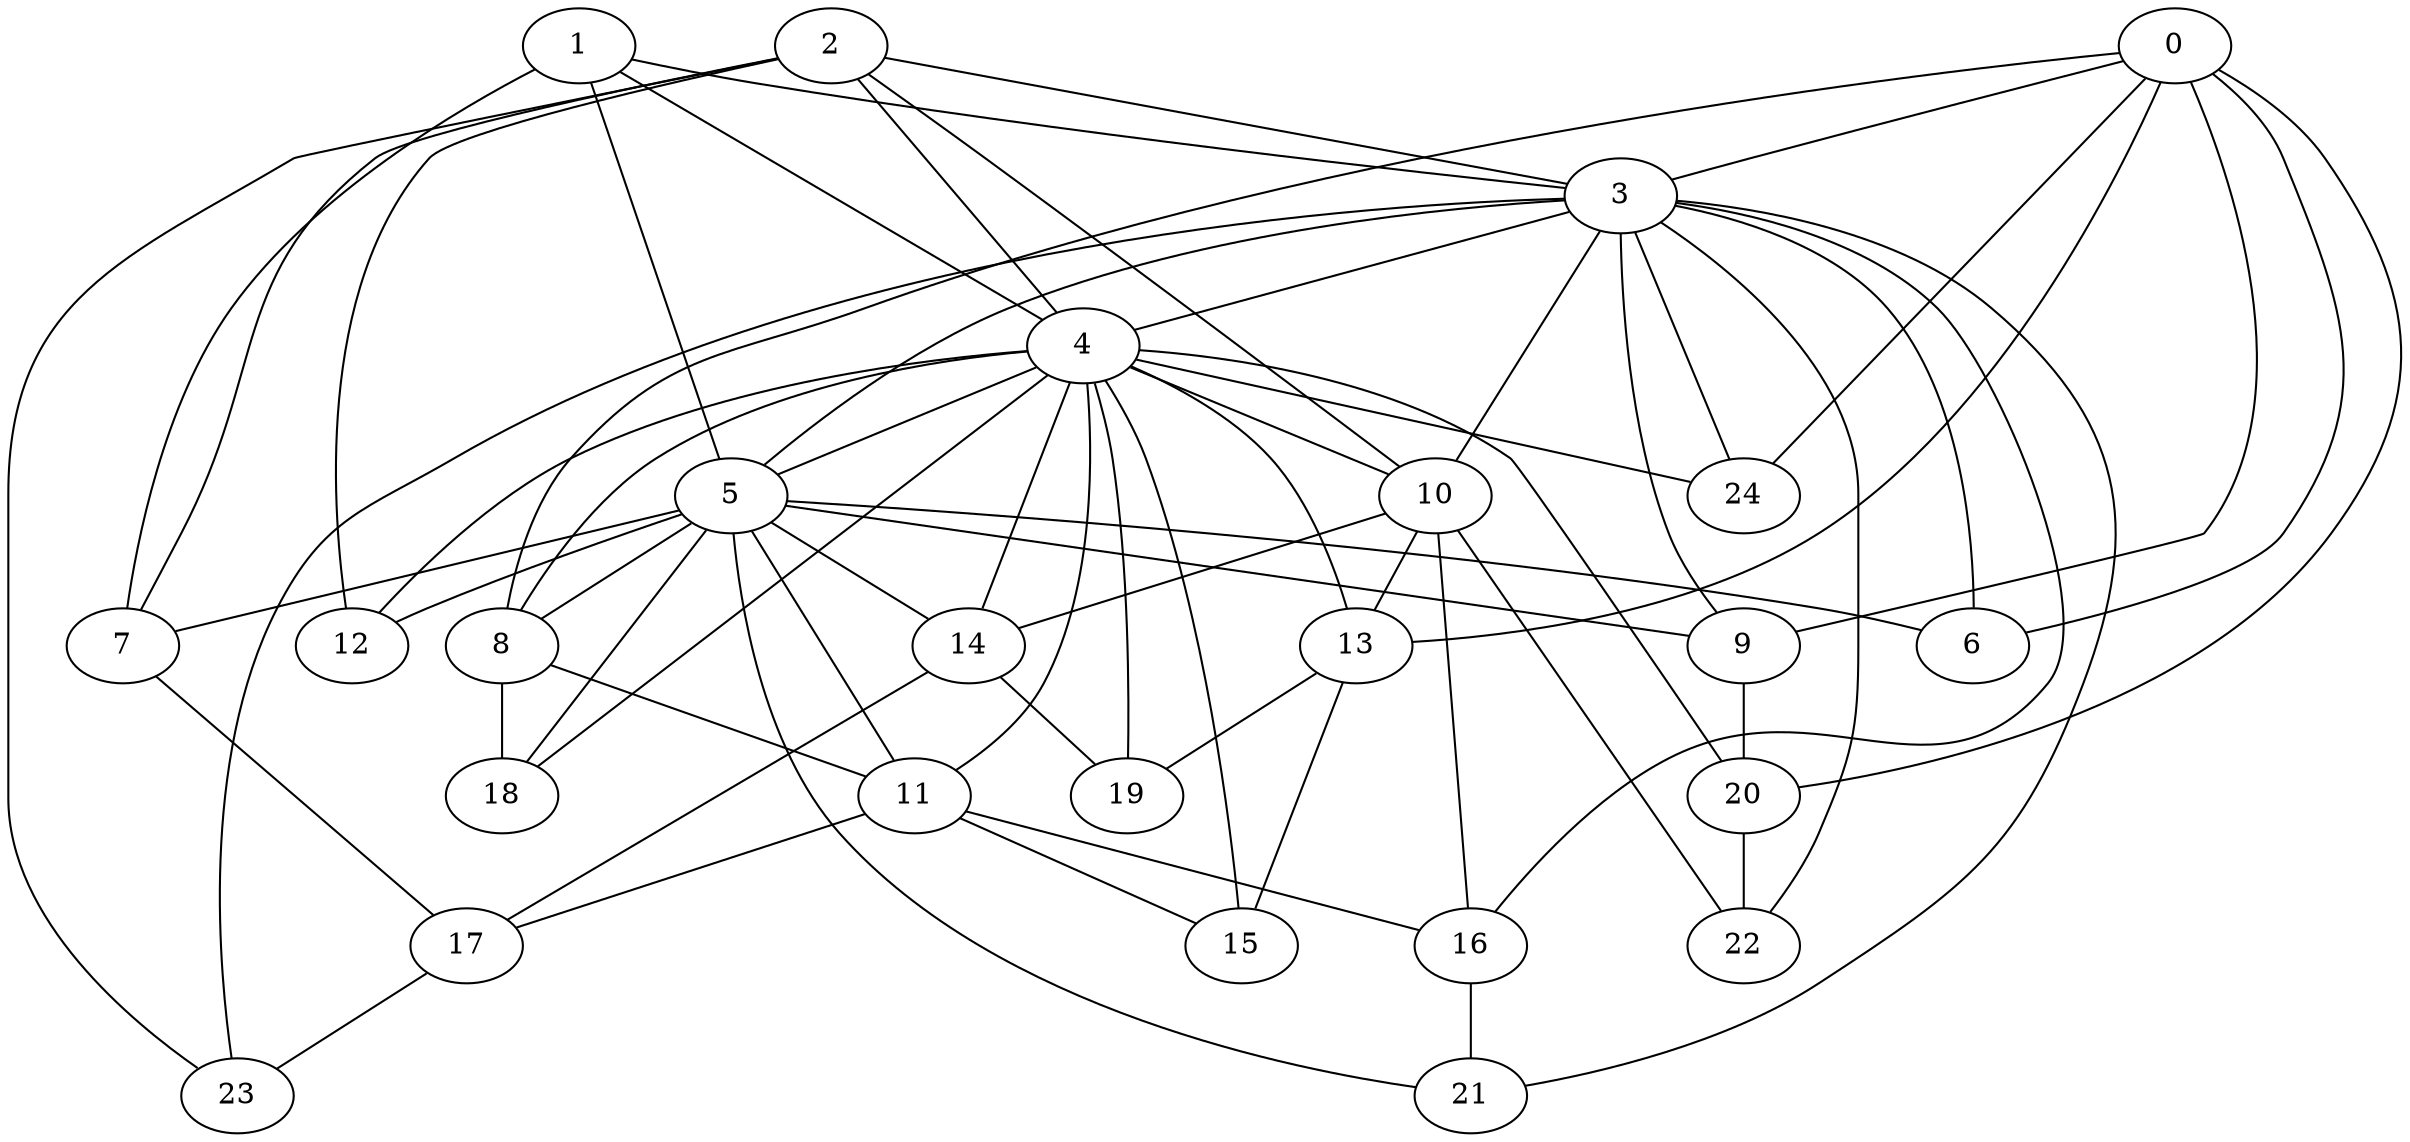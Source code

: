 strict graph "barabasi_albert_graph(25,3)" {
0;
1;
2;
3;
4;
5;
6;
7;
8;
9;
10;
11;
12;
13;
14;
15;
16;
17;
18;
19;
20;
21;
22;
23;
24;
0 -- 3  [is_available=True, prob="0.111638643525"];
0 -- 6  [is_available=True, prob="0.661858992444"];
0 -- 8  [is_available=True, prob="0.116079639128"];
0 -- 9  [is_available=True, prob="0.566038780389"];
0 -- 13  [is_available=True, prob="0.302748540272"];
0 -- 20  [is_available=True, prob="0.618371773693"];
0 -- 24  [is_available=True, prob="0.552918263089"];
1 -- 3  [is_available=True, prob="0.732969515178"];
1 -- 4  [is_available=True, prob="0.496981715811"];
1 -- 5  [is_available=True, prob="0.821070198446"];
1 -- 7  [is_available=True, prob="0.58094111985"];
2 -- 3  [is_available=True, prob="0.463735530992"];
2 -- 4  [is_available=True, prob="0.997732235789"];
2 -- 7  [is_available=True, prob="1.0"];
2 -- 10  [is_available=True, prob="0.50307857278"];
2 -- 12  [is_available=True, prob="0.446383341152"];
2 -- 23  [is_available=True, prob="0.0261132933236"];
3 -- 4  [is_available=True, prob="0.285478848669"];
3 -- 5  [is_available=True, prob="0.399852724925"];
3 -- 6  [is_available=True, prob="1.0"];
3 -- 9  [is_available=True, prob="0.495574606068"];
3 -- 10  [is_available=True, prob="1.0"];
3 -- 16  [is_available=True, prob="0.187224494177"];
3 -- 21  [is_available=True, prob="0.848244804002"];
3 -- 22  [is_available=True, prob="0.940443379855"];
3 -- 23  [is_available=True, prob="0.0854015328726"];
3 -- 24  [is_available=True, prob="0.43745239376"];
4 -- 5  [is_available=True, prob="0.508997294009"];
4 -- 8  [is_available=True, prob="0.226021128251"];
4 -- 10  [is_available=True, prob="0.855570847072"];
4 -- 11  [is_available=True, prob="0.284350440791"];
4 -- 12  [is_available=True, prob="1.0"];
4 -- 13  [is_available=True, prob="0.366609661215"];
4 -- 14  [is_available=True, prob="0.397098100631"];
4 -- 15  [is_available=True, prob="1.0"];
4 -- 18  [is_available=True, prob="1.0"];
4 -- 19  [is_available=True, prob="0.145813783894"];
4 -- 20  [is_available=True, prob="0.585166699888"];
4 -- 24  [is_available=True, prob="0.327792767661"];
5 -- 6  [is_available=True, prob="0.463800343191"];
5 -- 7  [is_available=True, prob="0.927690886694"];
5 -- 8  [is_available=True, prob="1.0"];
5 -- 9  [is_available=True, prob="0.0608610006863"];
5 -- 11  [is_available=True, prob="0.765817721688"];
5 -- 12  [is_available=True, prob="0.933398659364"];
5 -- 14  [is_available=True, prob="0.606951563436"];
5 -- 18  [is_available=True, prob="1.0"];
5 -- 21  [is_available=True, prob="0.561472635689"];
7 -- 17  [is_available=True, prob="0.149717452103"];
8 -- 18  [is_available=True, prob="1.0"];
8 -- 11  [is_available=True, prob="0.133702525234"];
9 -- 20  [is_available=True, prob="1.0"];
10 -- 13  [is_available=True, prob="0.767015119612"];
10 -- 14  [is_available=True, prob="1.0"];
10 -- 16  [is_available=True, prob="0.935110574996"];
10 -- 22  [is_available=True, prob="0.151953209229"];
11 -- 15  [is_available=True, prob="0.528968329002"];
11 -- 16  [is_available=True, prob="1.0"];
11 -- 17  [is_available=True, prob="0.244232511436"];
13 -- 19  [is_available=True, prob="0.109723643055"];
13 -- 15  [is_available=True, prob="0.45510563346"];
14 -- 17  [is_available=True, prob="1.0"];
14 -- 19  [is_available=True, prob="0.9215784611"];
16 -- 21  [is_available=True, prob="0.331268776334"];
17 -- 23  [is_available=True, prob="0.395952949144"];
20 -- 22  [is_available=True, prob="0.659151437291"];
}
